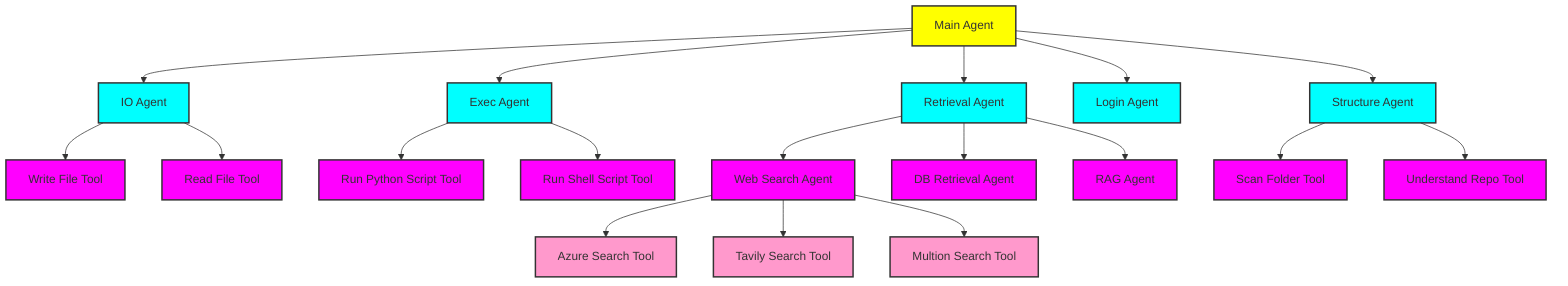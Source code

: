 graph TD
    A[Main Agent] --> B[IO Agent]
    A --> C[Exec Agent]
    A --> D[Retrieval Agent]
    A --> E[Login Agent]
    A --> F[Structure Agent]
    
    B --> G[Write File Tool]
    B --> H[Read File Tool]
    
    C --> I[Run Python Script Tool]
    C --> J[Run Shell Script Tool]
    
    D --> K[Web Search Agent]
    D --> L[DB Retrieval Agent]
    D --> M[RAG Agent]
    
    F --> N[Scan Folder Tool]
    F --> O[Understand Repo Tool]
    
    K --> P[Azure Search Tool]
    K --> Q[Tavily Search Tool]
    K --> R[Multion Search Tool]

    style A fill:#ffff00,stroke:#333,stroke-width:2px
    style B fill:#00ffff,stroke:#333,stroke-width:2px
    style C fill:#00ffff,stroke:#333,stroke-width:2px
    style D fill:#00ffff,stroke:#333,stroke-width:2px
    style E fill:#00ffff,stroke:#333,stroke-width:2px
    style F fill:#00ffff,stroke:#333,stroke-width:2px
    style G fill:#ff00ff,stroke:#333,stroke-width:2px
    style H fill:#ff00ff,stroke:#333,stroke-width:2px
    style I fill:#ff00ff,stroke:#333,stroke-width:2px
    style J fill:#ff00ff,stroke:#333,stroke-width:2px
    style K fill:#ff00ff,stroke:#333,stroke-width:2px
    style L fill:#ff00ff,stroke:#333,stroke-width:2px
    style M fill:#ff00ff,stroke:#333,stroke-width:2px
    style N fill:#ff00ff,stroke:#333,stroke-width:2px
    style O fill:#ff00ff,stroke:#333,stroke-width:2px
    style P fill:#ff99cc,stroke:#333,stroke-width:2px
    style Q fill:#ff99cc,stroke:#333,stroke-width:2px
    style R fill:#ff99cc,stroke:#333,stroke-width:2px